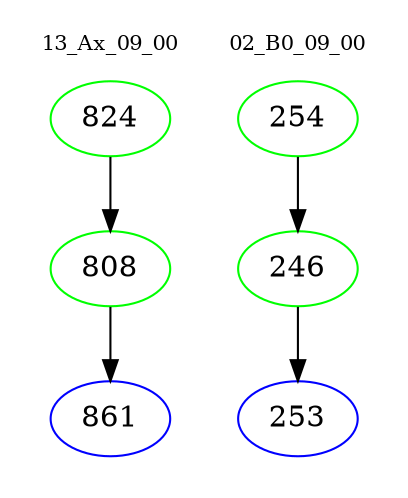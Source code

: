 digraph{
subgraph cluster_0 {
color = white
label = "13_Ax_09_00";
fontsize=10;
T0_824 [label="824", color="green"]
T0_824 -> T0_808 [color="black"]
T0_808 [label="808", color="green"]
T0_808 -> T0_861 [color="black"]
T0_861 [label="861", color="blue"]
}
subgraph cluster_1 {
color = white
label = "02_B0_09_00";
fontsize=10;
T1_254 [label="254", color="green"]
T1_254 -> T1_246 [color="black"]
T1_246 [label="246", color="green"]
T1_246 -> T1_253 [color="black"]
T1_253 [label="253", color="blue"]
}
}
